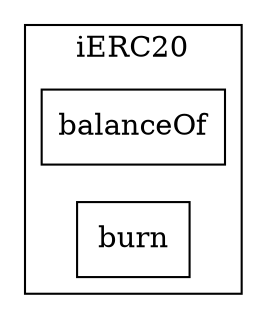 strict digraph {
rankdir="LR"
node [shape=box]
subgraph cluster_14_iERC20 {
label = "iERC20"
"14_balanceOf" [label="balanceOf"]
"14_burn" [label="burn"]
}subgraph cluster_solidity {
label = "[Solidity]"
}
}